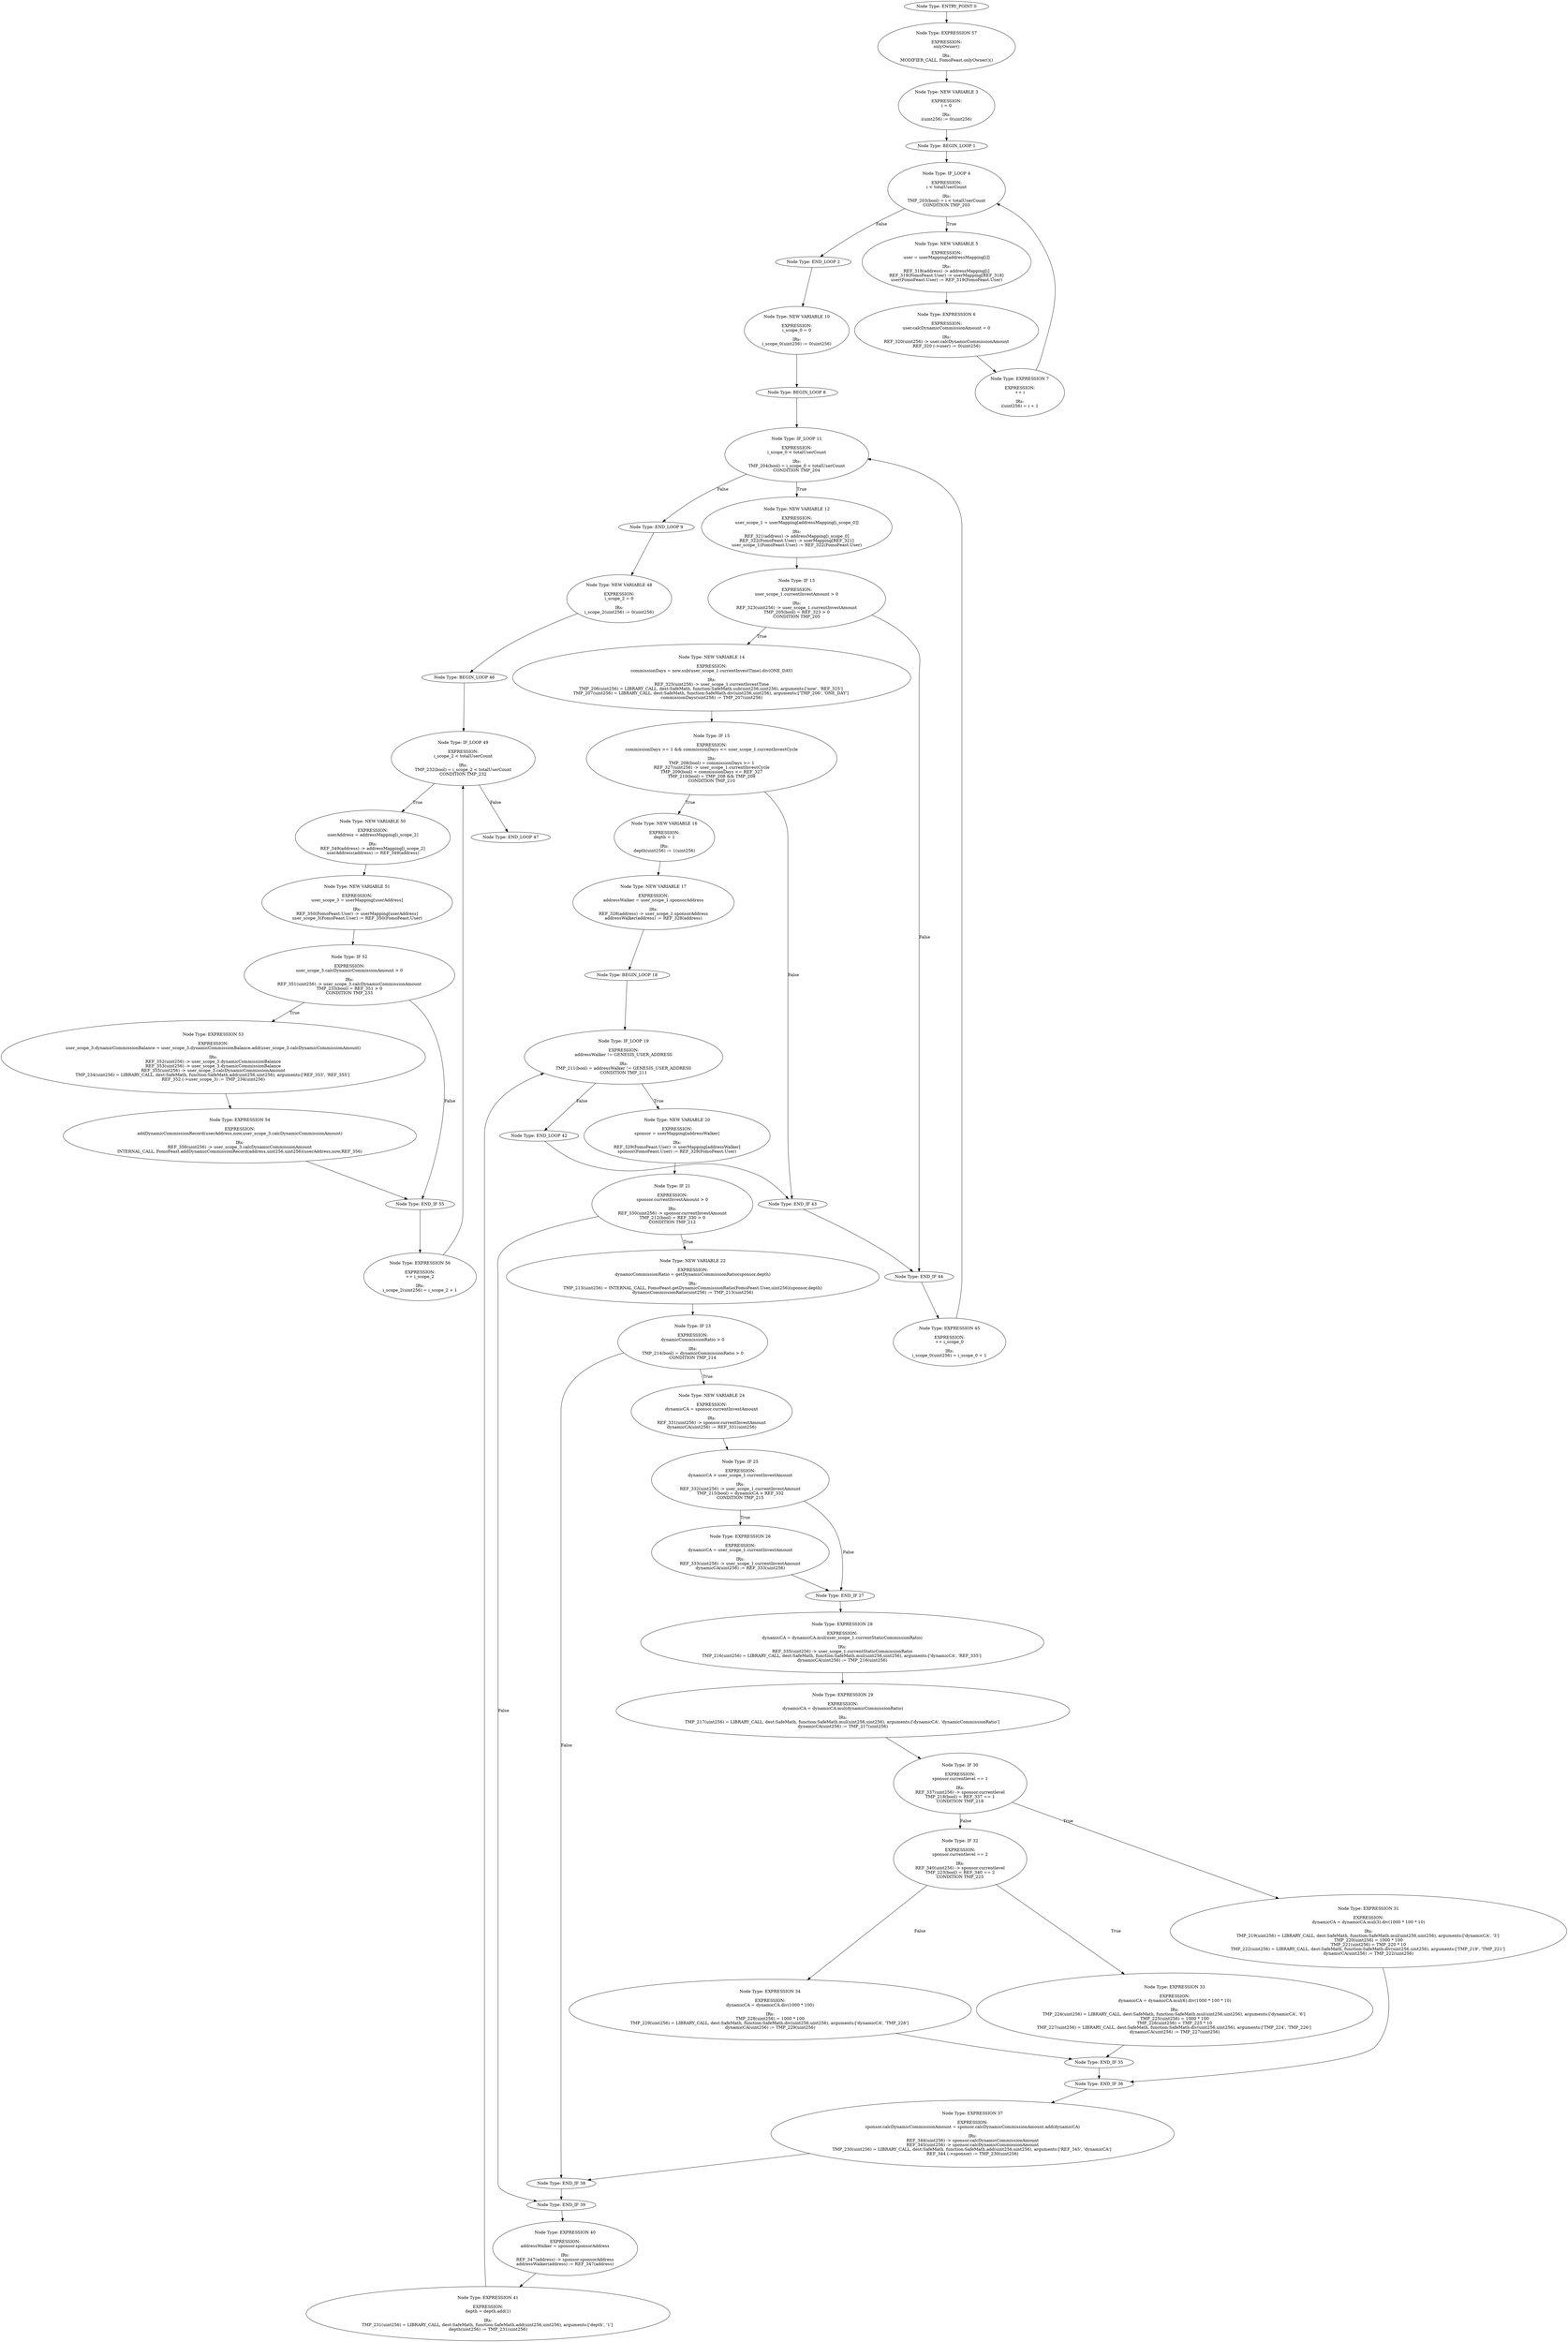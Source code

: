 digraph{
0[label="Node Type: ENTRY_POINT 0
"];
0->57;
1[label="Node Type: BEGIN_LOOP 1
"];
1->4;
2[label="Node Type: END_LOOP 2
"];
2->10;
3[label="Node Type: NEW VARIABLE 3

EXPRESSION:
i = 0

IRs:
i(uint256) := 0(uint256)"];
3->1;
4[label="Node Type: IF_LOOP 4

EXPRESSION:
i < totalUserCount

IRs:
TMP_203(bool) = i < totalUserCount
CONDITION TMP_203"];
4->5[label="True"];
4->2[label="False"];
5[label="Node Type: NEW VARIABLE 5

EXPRESSION:
user = userMapping[addressMapping[i]]

IRs:
REF_318(address) -> addressMapping[i]
REF_319(FomoFeast.User) -> userMapping[REF_318]
user(FomoFeast.User) := REF_319(FomoFeast.User)"];
5->6;
6[label="Node Type: EXPRESSION 6

EXPRESSION:
user.calcDynamicCommissionAmount = 0

IRs:
REF_320(uint256) -> user.calcDynamicCommissionAmount
REF_320 (->user) := 0(uint256)"];
6->7;
7[label="Node Type: EXPRESSION 7

EXPRESSION:
++ i

IRs:
i(uint256) = i + 1"];
7->4;
8[label="Node Type: BEGIN_LOOP 8
"];
8->11;
9[label="Node Type: END_LOOP 9
"];
9->48;
10[label="Node Type: NEW VARIABLE 10

EXPRESSION:
i_scope_0 = 0

IRs:
i_scope_0(uint256) := 0(uint256)"];
10->8;
11[label="Node Type: IF_LOOP 11

EXPRESSION:
i_scope_0 < totalUserCount

IRs:
TMP_204(bool) = i_scope_0 < totalUserCount
CONDITION TMP_204"];
11->12[label="True"];
11->9[label="False"];
12[label="Node Type: NEW VARIABLE 12

EXPRESSION:
user_scope_1 = userMapping[addressMapping[i_scope_0]]

IRs:
REF_321(address) -> addressMapping[i_scope_0]
REF_322(FomoFeast.User) -> userMapping[REF_321]
user_scope_1(FomoFeast.User) := REF_322(FomoFeast.User)"];
12->13;
13[label="Node Type: IF 13

EXPRESSION:
user_scope_1.currentInvestAmount > 0

IRs:
REF_323(uint256) -> user_scope_1.currentInvestAmount
TMP_205(bool) = REF_323 > 0
CONDITION TMP_205"];
13->14[label="True"];
13->44[label="False"];
14[label="Node Type: NEW VARIABLE 14

EXPRESSION:
commissionDays = now.sub(user_scope_1.currentInvestTime).div(ONE_DAY)

IRs:
REF_325(uint256) -> user_scope_1.currentInvestTime
TMP_206(uint256) = LIBRARY_CALL, dest:SafeMath, function:SafeMath.sub(uint256,uint256), arguments:['now', 'REF_325'] 
TMP_207(uint256) = LIBRARY_CALL, dest:SafeMath, function:SafeMath.div(uint256,uint256), arguments:['TMP_206', 'ONE_DAY'] 
commissionDays(uint256) := TMP_207(uint256)"];
14->15;
15[label="Node Type: IF 15

EXPRESSION:
commissionDays >= 1 && commissionDays <= user_scope_1.currentInvestCycle

IRs:
TMP_208(bool) = commissionDays >= 1
REF_327(uint256) -> user_scope_1.currentInvestCycle
TMP_209(bool) = commissionDays <= REF_327
TMP_210(bool) = TMP_208 && TMP_209
CONDITION TMP_210"];
15->16[label="True"];
15->43[label="False"];
16[label="Node Type: NEW VARIABLE 16

EXPRESSION:
depth = 1

IRs:
depth(uint256) := 1(uint256)"];
16->17;
17[label="Node Type: NEW VARIABLE 17

EXPRESSION:
addressWalker = user_scope_1.sponsorAddress

IRs:
REF_328(address) -> user_scope_1.sponsorAddress
addressWalker(address) := REF_328(address)"];
17->18;
18[label="Node Type: BEGIN_LOOP 18
"];
18->19;
19[label="Node Type: IF_LOOP 19

EXPRESSION:
addressWalker != GENESIS_USER_ADDRESS

IRs:
TMP_211(bool) = addressWalker != GENESIS_USER_ADDRESS
CONDITION TMP_211"];
19->20[label="True"];
19->42[label="False"];
20[label="Node Type: NEW VARIABLE 20

EXPRESSION:
sponsor = userMapping[addressWalker]

IRs:
REF_329(FomoFeast.User) -> userMapping[addressWalker]
sponsor(FomoFeast.User) := REF_329(FomoFeast.User)"];
20->21;
21[label="Node Type: IF 21

EXPRESSION:
sponsor.currentInvestAmount > 0

IRs:
REF_330(uint256) -> sponsor.currentInvestAmount
TMP_212(bool) = REF_330 > 0
CONDITION TMP_212"];
21->22[label="True"];
21->39[label="False"];
22[label="Node Type: NEW VARIABLE 22

EXPRESSION:
dynamicCommissionRatio = getDynamicCommissionRatio(sponsor,depth)

IRs:
TMP_213(uint256) = INTERNAL_CALL, FomoFeast.getDynamicCommissionRatio(FomoFeast.User,uint256)(sponsor,depth)
dynamicCommissionRatio(uint256) := TMP_213(uint256)"];
22->23;
23[label="Node Type: IF 23

EXPRESSION:
dynamicCommissionRatio > 0

IRs:
TMP_214(bool) = dynamicCommissionRatio > 0
CONDITION TMP_214"];
23->24[label="True"];
23->38[label="False"];
24[label="Node Type: NEW VARIABLE 24

EXPRESSION:
dynamicCA = sponsor.currentInvestAmount

IRs:
REF_331(uint256) -> sponsor.currentInvestAmount
dynamicCA(uint256) := REF_331(uint256)"];
24->25;
25[label="Node Type: IF 25

EXPRESSION:
dynamicCA > user_scope_1.currentInvestAmount

IRs:
REF_332(uint256) -> user_scope_1.currentInvestAmount
TMP_215(bool) = dynamicCA > REF_332
CONDITION TMP_215"];
25->26[label="True"];
25->27[label="False"];
26[label="Node Type: EXPRESSION 26

EXPRESSION:
dynamicCA = user_scope_1.currentInvestAmount

IRs:
REF_333(uint256) -> user_scope_1.currentInvestAmount
dynamicCA(uint256) := REF_333(uint256)"];
26->27;
27[label="Node Type: END_IF 27
"];
27->28;
28[label="Node Type: EXPRESSION 28

EXPRESSION:
dynamicCA = dynamicCA.mul(user_scope_1.currentStaticCommissionRatio)

IRs:
REF_335(uint256) -> user_scope_1.currentStaticCommissionRatio
TMP_216(uint256) = LIBRARY_CALL, dest:SafeMath, function:SafeMath.mul(uint256,uint256), arguments:['dynamicCA', 'REF_335'] 
dynamicCA(uint256) := TMP_216(uint256)"];
28->29;
29[label="Node Type: EXPRESSION 29

EXPRESSION:
dynamicCA = dynamicCA.mul(dynamicCommissionRatio)

IRs:
TMP_217(uint256) = LIBRARY_CALL, dest:SafeMath, function:SafeMath.mul(uint256,uint256), arguments:['dynamicCA', 'dynamicCommissionRatio'] 
dynamicCA(uint256) := TMP_217(uint256)"];
29->30;
30[label="Node Type: IF 30

EXPRESSION:
sponsor.currentlevel == 1

IRs:
REF_337(uint256) -> sponsor.currentlevel
TMP_218(bool) = REF_337 == 1
CONDITION TMP_218"];
30->31[label="True"];
30->32[label="False"];
31[label="Node Type: EXPRESSION 31

EXPRESSION:
dynamicCA = dynamicCA.mul(3).div(1000 * 100 * 10)

IRs:
TMP_219(uint256) = LIBRARY_CALL, dest:SafeMath, function:SafeMath.mul(uint256,uint256), arguments:['dynamicCA', '3'] 
TMP_220(uint256) = 1000 * 100
TMP_221(uint256) = TMP_220 * 10
TMP_222(uint256) = LIBRARY_CALL, dest:SafeMath, function:SafeMath.div(uint256,uint256), arguments:['TMP_219', 'TMP_221'] 
dynamicCA(uint256) := TMP_222(uint256)"];
31->36;
32[label="Node Type: IF 32

EXPRESSION:
sponsor.currentlevel == 2

IRs:
REF_340(uint256) -> sponsor.currentlevel
TMP_223(bool) = REF_340 == 2
CONDITION TMP_223"];
32->33[label="True"];
32->34[label="False"];
33[label="Node Type: EXPRESSION 33

EXPRESSION:
dynamicCA = dynamicCA.mul(6).div(1000 * 100 * 10)

IRs:
TMP_224(uint256) = LIBRARY_CALL, dest:SafeMath, function:SafeMath.mul(uint256,uint256), arguments:['dynamicCA', '6'] 
TMP_225(uint256) = 1000 * 100
TMP_226(uint256) = TMP_225 * 10
TMP_227(uint256) = LIBRARY_CALL, dest:SafeMath, function:SafeMath.div(uint256,uint256), arguments:['TMP_224', 'TMP_226'] 
dynamicCA(uint256) := TMP_227(uint256)"];
33->35;
34[label="Node Type: EXPRESSION 34

EXPRESSION:
dynamicCA = dynamicCA.div(1000 * 100)

IRs:
TMP_228(uint256) = 1000 * 100
TMP_229(uint256) = LIBRARY_CALL, dest:SafeMath, function:SafeMath.div(uint256,uint256), arguments:['dynamicCA', 'TMP_228'] 
dynamicCA(uint256) := TMP_229(uint256)"];
34->35;
35[label="Node Type: END_IF 35
"];
35->36;
36[label="Node Type: END_IF 36
"];
36->37;
37[label="Node Type: EXPRESSION 37

EXPRESSION:
sponsor.calcDynamicCommissionAmount = sponsor.calcDynamicCommissionAmount.add(dynamicCA)

IRs:
REF_344(uint256) -> sponsor.calcDynamicCommissionAmount
REF_345(uint256) -> sponsor.calcDynamicCommissionAmount
TMP_230(uint256) = LIBRARY_CALL, dest:SafeMath, function:SafeMath.add(uint256,uint256), arguments:['REF_345', 'dynamicCA'] 
REF_344 (->sponsor) := TMP_230(uint256)"];
37->38;
38[label="Node Type: END_IF 38
"];
38->39;
39[label="Node Type: END_IF 39
"];
39->40;
40[label="Node Type: EXPRESSION 40

EXPRESSION:
addressWalker = sponsor.sponsorAddress

IRs:
REF_347(address) -> sponsor.sponsorAddress
addressWalker(address) := REF_347(address)"];
40->41;
41[label="Node Type: EXPRESSION 41

EXPRESSION:
depth = depth.add(1)

IRs:
TMP_231(uint256) = LIBRARY_CALL, dest:SafeMath, function:SafeMath.add(uint256,uint256), arguments:['depth', '1'] 
depth(uint256) := TMP_231(uint256)"];
41->19;
42[label="Node Type: END_LOOP 42
"];
42->43;
43[label="Node Type: END_IF 43
"];
43->44;
44[label="Node Type: END_IF 44
"];
44->45;
45[label="Node Type: EXPRESSION 45

EXPRESSION:
++ i_scope_0

IRs:
i_scope_0(uint256) = i_scope_0 + 1"];
45->11;
46[label="Node Type: BEGIN_LOOP 46
"];
46->49;
47[label="Node Type: END_LOOP 47
"];
48[label="Node Type: NEW VARIABLE 48

EXPRESSION:
i_scope_2 = 0

IRs:
i_scope_2(uint256) := 0(uint256)"];
48->46;
49[label="Node Type: IF_LOOP 49

EXPRESSION:
i_scope_2 < totalUserCount

IRs:
TMP_232(bool) = i_scope_2 < totalUserCount
CONDITION TMP_232"];
49->50[label="True"];
49->47[label="False"];
50[label="Node Type: NEW VARIABLE 50

EXPRESSION:
userAddress = addressMapping[i_scope_2]

IRs:
REF_349(address) -> addressMapping[i_scope_2]
userAddress(address) := REF_349(address)"];
50->51;
51[label="Node Type: NEW VARIABLE 51

EXPRESSION:
user_scope_3 = userMapping[userAddress]

IRs:
REF_350(FomoFeast.User) -> userMapping[userAddress]
user_scope_3(FomoFeast.User) := REF_350(FomoFeast.User)"];
51->52;
52[label="Node Type: IF 52

EXPRESSION:
user_scope_3.calcDynamicCommissionAmount > 0

IRs:
REF_351(uint256) -> user_scope_3.calcDynamicCommissionAmount
TMP_233(bool) = REF_351 > 0
CONDITION TMP_233"];
52->53[label="True"];
52->55[label="False"];
53[label="Node Type: EXPRESSION 53

EXPRESSION:
user_scope_3.dynamicCommissionBalance = user_scope_3.dynamicCommissionBalance.add(user_scope_3.calcDynamicCommissionAmount)

IRs:
REF_352(uint256) -> user_scope_3.dynamicCommissionBalance
REF_353(uint256) -> user_scope_3.dynamicCommissionBalance
REF_355(uint256) -> user_scope_3.calcDynamicCommissionAmount
TMP_234(uint256) = LIBRARY_CALL, dest:SafeMath, function:SafeMath.add(uint256,uint256), arguments:['REF_353', 'REF_355'] 
REF_352 (->user_scope_3) := TMP_234(uint256)"];
53->54;
54[label="Node Type: EXPRESSION 54

EXPRESSION:
addDynamicCommissionRecord(userAddress,now,user_scope_3.calcDynamicCommissionAmount)

IRs:
REF_356(uint256) -> user_scope_3.calcDynamicCommissionAmount
INTERNAL_CALL, FomoFeast.addDynamicCommissionRecord(address,uint256,uint256)(userAddress,now,REF_356)"];
54->55;
55[label="Node Type: END_IF 55
"];
55->56;
56[label="Node Type: EXPRESSION 56

EXPRESSION:
++ i_scope_2

IRs:
i_scope_2(uint256) = i_scope_2 + 1"];
56->49;
57[label="Node Type: EXPRESSION 57

EXPRESSION:
onlyOwner()

IRs:
MODIFIER_CALL, FomoFeast.onlyOwner()()"];
57->3;
}
